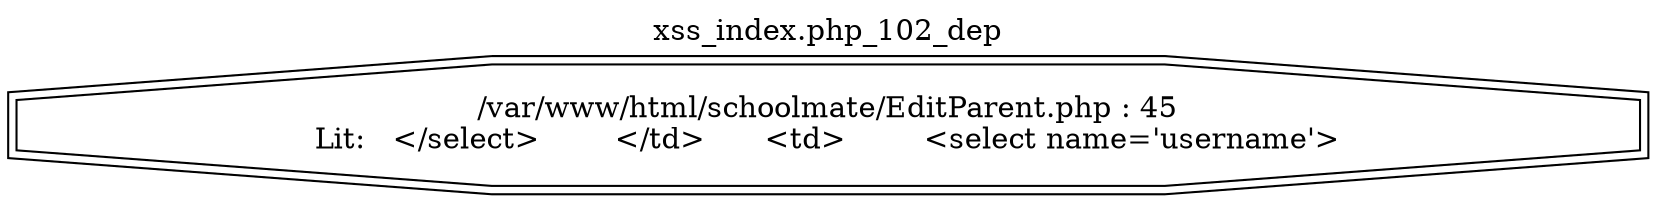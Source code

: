 digraph cfg {
  label="xss_index.php_102_dep";
  labelloc=t;
  n1 [shape=doubleoctagon, label="/var/www/html/schoolmate/EditParent.php : 45\nLit:   </select>	</td>	<td>	 <select name='username'>\n"];
}

